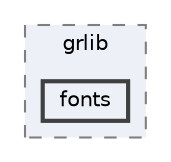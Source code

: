 digraph "lib/grlib/fonts"
{
 // LATEX_PDF_SIZE
  bgcolor="transparent";
  edge [fontname=Helvetica,fontsize=10,labelfontname=Helvetica,labelfontsize=10];
  node [fontname=Helvetica,fontsize=10,shape=box,height=0.2,width=0.4];
  compound=true
  subgraph clusterdir_3f3c012e53741245939470295e3d6db3 {
    graph [ bgcolor="#edf0f7", pencolor="grey50", label="grlib", fontname=Helvetica,fontsize=10 style="filled,dashed", URL="dir_3f3c012e53741245939470295e3d6db3.html",tooltip=""]
  dir_7ec5ffabdcedf55640d161d751acf1d8 [label="fonts", fillcolor="#edf0f7", color="grey25", style="filled,bold", URL="dir_7ec5ffabdcedf55640d161d751acf1d8.html",tooltip=""];
  }
}
